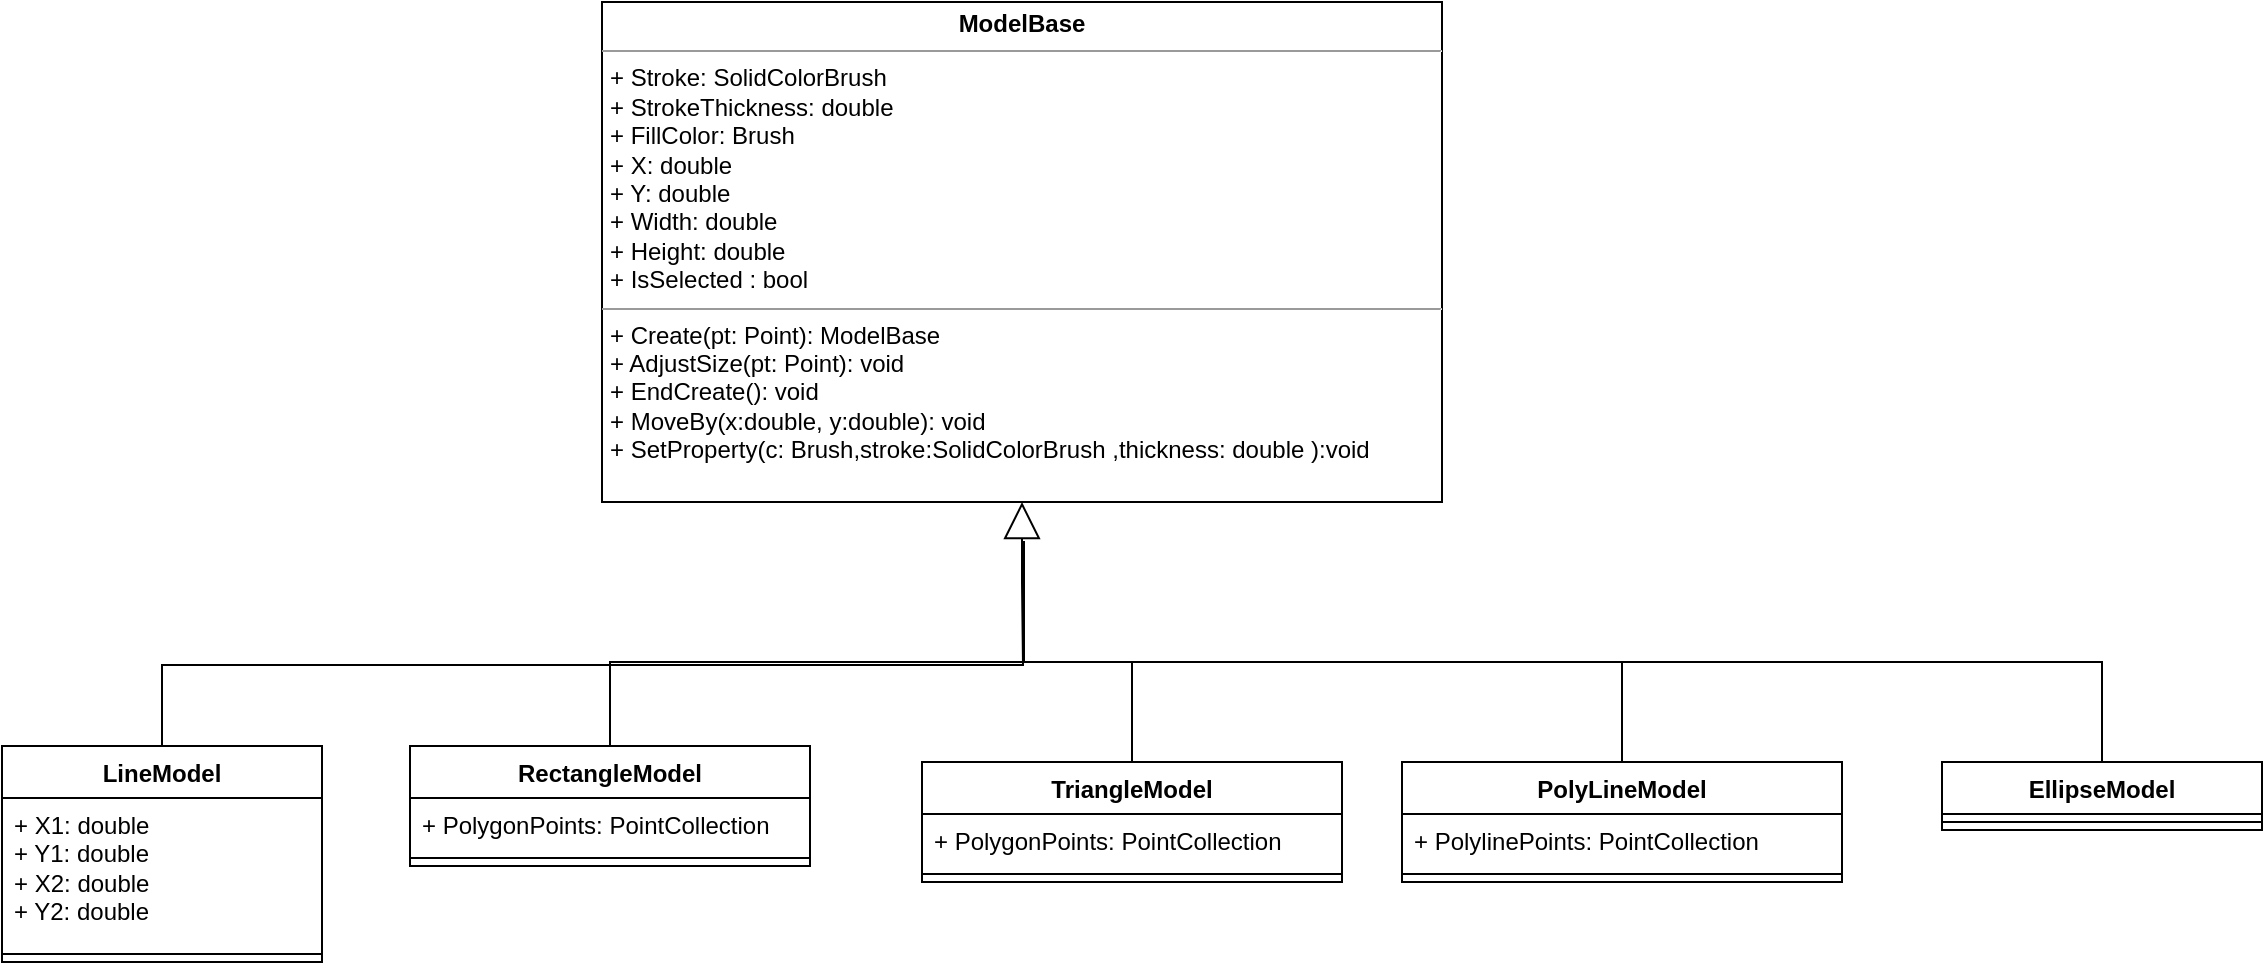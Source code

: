 <mxfile version="22.1.4" type="device">
  <diagram name="第 1 页" id="wkUctZ32ZsDeGjB5AaCu">
    <mxGraphModel dx="1221" dy="630" grid="1" gridSize="10" guides="1" tooltips="1" connect="1" arrows="1" fold="1" page="1" pageScale="1" pageWidth="827" pageHeight="1169" math="0" shadow="0">
      <root>
        <mxCell id="0" />
        <mxCell id="1" parent="0" />
        <mxCell id="iWTAMMd4vrJpugZy2bQV-2" value="&lt;p style=&quot;margin:0px;margin-top:4px;text-align:center;&quot;&gt;&lt;b&gt;ModelBase&lt;/b&gt;&lt;/p&gt;&lt;hr size=&quot;1&quot;&gt;&lt;p style=&quot;margin:0px;margin-left:4px;&quot;&gt;+ Stroke: SolidColorBrush&lt;/p&gt;&lt;p style=&quot;margin:0px;margin-left:4px;&quot;&gt;+ StrokeThickness: double&lt;br&gt;&lt;/p&gt;&lt;p style=&quot;margin:0px;margin-left:4px;&quot;&gt;+ FillColor: Brush&lt;br&gt;&lt;/p&gt;&lt;p style=&quot;margin:0px;margin-left:4px;&quot;&gt;+ X: double&lt;/p&gt;&lt;p style=&quot;margin:0px;margin-left:4px;&quot;&gt;+ Y: double&lt;br&gt;&lt;/p&gt;&lt;p style=&quot;margin:0px;margin-left:4px;&quot;&gt;+ Width: double&lt;br&gt;&lt;/p&gt;&lt;p style=&quot;margin:0px;margin-left:4px;&quot;&gt;+ Height: double&lt;br&gt;&lt;/p&gt;&lt;p style=&quot;margin:0px;margin-left:4px;&quot;&gt;+&amp;nbsp;IsSelected : bool&lt;/p&gt;&lt;hr size=&quot;1&quot;&gt;&lt;p style=&quot;margin:0px;margin-left:4px;&quot;&gt;+ Create(pt: Point): ModelBase&lt;/p&gt;&lt;p style=&quot;margin:0px;margin-left:4px;&quot;&gt;+ AdjustSize(pt: Point): void&lt;br&gt;&lt;/p&gt;&lt;p style=&quot;margin:0px;margin-left:4px;&quot;&gt;+ EndCreate(): void&lt;br&gt;&lt;/p&gt;&lt;p style=&quot;margin:0px;margin-left:4px;&quot;&gt;+ MoveBy(x:double, y:double): void&lt;br&gt;&lt;/p&gt;&lt;p style=&quot;margin:0px;margin-left:4px;&quot;&gt;+&amp;nbsp;SetProperty(c: Brush,stroke:SolidColorBrush ,thickness: double ):void&lt;/p&gt;&lt;p style=&quot;margin:0px;margin-left:4px;&quot;&gt;&lt;br&gt;&lt;/p&gt;" style="verticalAlign=top;align=left;overflow=fill;fontSize=12;fontFamily=Helvetica;html=1;whiteSpace=wrap;" parent="1" vertex="1">
          <mxGeometry x="310" y="40" width="420" height="250" as="geometry" />
        </mxCell>
        <mxCell id="ilArTDsQxz7bHNQJOgEK-29" style="edgeStyle=orthogonalEdgeStyle;rounded=0;orthogonalLoop=1;jettySize=auto;html=1;endArrow=none;endFill=0;exitX=0.5;exitY=0;exitDx=0;exitDy=0;" parent="1" source="ilArTDsQxz7bHNQJOgEK-1" edge="1">
          <mxGeometry relative="1" as="geometry">
            <mxPoint x="520" y="330" as="targetPoint" />
          </mxGeometry>
        </mxCell>
        <mxCell id="ilArTDsQxz7bHNQJOgEK-1" value="LineModel" style="swimlane;fontStyle=1;align=center;verticalAlign=top;childLayout=stackLayout;horizontal=1;startSize=26;horizontalStack=0;resizeParent=1;resizeParentMax=0;resizeLast=0;collapsible=1;marginBottom=0;whiteSpace=wrap;html=1;" parent="1" vertex="1">
          <mxGeometry x="10" y="412" width="160" height="108" as="geometry" />
        </mxCell>
        <mxCell id="ilArTDsQxz7bHNQJOgEK-2" value="+ X1: double&lt;br&gt;+ Y1: double&lt;br&gt;+ X2: double&lt;br&gt;+ Y2: double" style="text;strokeColor=none;fillColor=none;align=left;verticalAlign=top;spacingLeft=4;spacingRight=4;overflow=hidden;rotatable=0;points=[[0,0.5],[1,0.5]];portConstraint=eastwest;whiteSpace=wrap;html=1;" parent="ilArTDsQxz7bHNQJOgEK-1" vertex="1">
          <mxGeometry y="26" width="160" height="74" as="geometry" />
        </mxCell>
        <mxCell id="ilArTDsQxz7bHNQJOgEK-3" value="" style="line;strokeWidth=1;fillColor=none;align=left;verticalAlign=middle;spacingTop=-1;spacingLeft=3;spacingRight=3;rotatable=0;labelPosition=right;points=[];portConstraint=eastwest;strokeColor=inherit;" parent="ilArTDsQxz7bHNQJOgEK-1" vertex="1">
          <mxGeometry y="100" width="160" height="8" as="geometry" />
        </mxCell>
        <mxCell id="ilArTDsQxz7bHNQJOgEK-30" style="edgeStyle=orthogonalEdgeStyle;rounded=0;orthogonalLoop=1;jettySize=auto;html=1;exitX=0.5;exitY=0;exitDx=0;exitDy=0;endArrow=none;endFill=0;" parent="1" source="ilArTDsQxz7bHNQJOgEK-5" edge="1">
          <mxGeometry relative="1" as="geometry">
            <mxPoint x="520" y="310" as="targetPoint" />
            <Array as="points">
              <mxPoint x="314" y="370" />
              <mxPoint x="521" y="370" />
            </Array>
          </mxGeometry>
        </mxCell>
        <mxCell id="ilArTDsQxz7bHNQJOgEK-5" value="RectangleModel" style="swimlane;fontStyle=1;align=center;verticalAlign=top;childLayout=stackLayout;horizontal=1;startSize=26;horizontalStack=0;resizeParent=1;resizeParentMax=0;resizeLast=0;collapsible=1;marginBottom=0;whiteSpace=wrap;html=1;" parent="1" vertex="1">
          <mxGeometry x="214" y="412" width="200" height="60" as="geometry" />
        </mxCell>
        <mxCell id="ilArTDsQxz7bHNQJOgEK-6" value="+ PolygonPoints: PointCollection" style="text;strokeColor=none;fillColor=none;align=left;verticalAlign=top;spacingLeft=4;spacingRight=4;overflow=hidden;rotatable=0;points=[[0,0.5],[1,0.5]];portConstraint=eastwest;whiteSpace=wrap;html=1;" parent="ilArTDsQxz7bHNQJOgEK-5" vertex="1">
          <mxGeometry y="26" width="200" height="26" as="geometry" />
        </mxCell>
        <mxCell id="ilArTDsQxz7bHNQJOgEK-7" value="" style="line;strokeWidth=1;fillColor=none;align=left;verticalAlign=middle;spacingTop=-1;spacingLeft=3;spacingRight=3;rotatable=0;labelPosition=right;points=[];portConstraint=eastwest;strokeColor=inherit;" parent="ilArTDsQxz7bHNQJOgEK-5" vertex="1">
          <mxGeometry y="52" width="200" height="8" as="geometry" />
        </mxCell>
        <mxCell id="ilArTDsQxz7bHNQJOgEK-33" style="edgeStyle=orthogonalEdgeStyle;rounded=0;orthogonalLoop=1;jettySize=auto;html=1;exitX=0.5;exitY=0;exitDx=0;exitDy=0;endArrow=none;endFill=0;" parent="1" source="ilArTDsQxz7bHNQJOgEK-9" edge="1">
          <mxGeometry relative="1" as="geometry">
            <mxPoint x="520" y="310" as="targetPoint" />
            <Array as="points">
              <mxPoint x="1060" y="370" />
              <mxPoint x="521" y="370" />
            </Array>
          </mxGeometry>
        </mxCell>
        <mxCell id="ilArTDsQxz7bHNQJOgEK-9" value="EllipseModel" style="swimlane;fontStyle=1;align=center;verticalAlign=top;childLayout=stackLayout;horizontal=1;startSize=26;horizontalStack=0;resizeParent=1;resizeParentMax=0;resizeLast=0;collapsible=1;marginBottom=0;whiteSpace=wrap;html=1;" parent="1" vertex="1">
          <mxGeometry x="980" y="420" width="160" height="34" as="geometry" />
        </mxCell>
        <mxCell id="ilArTDsQxz7bHNQJOgEK-11" value="" style="line;strokeWidth=1;fillColor=none;align=left;verticalAlign=middle;spacingTop=-1;spacingLeft=3;spacingRight=3;rotatable=0;labelPosition=right;points=[];portConstraint=eastwest;strokeColor=inherit;" parent="ilArTDsQxz7bHNQJOgEK-9" vertex="1">
          <mxGeometry y="26" width="160" height="8" as="geometry" />
        </mxCell>
        <mxCell id="ilArTDsQxz7bHNQJOgEK-31" style="edgeStyle=orthogonalEdgeStyle;rounded=0;orthogonalLoop=1;jettySize=auto;html=1;endArrow=none;endFill=0;" parent="1" source="ilArTDsQxz7bHNQJOgEK-13" edge="1">
          <mxGeometry relative="1" as="geometry">
            <mxPoint x="520" y="310" as="targetPoint" />
            <Array as="points">
              <mxPoint x="575" y="370" />
              <mxPoint x="521" y="370" />
            </Array>
          </mxGeometry>
        </mxCell>
        <mxCell id="ilArTDsQxz7bHNQJOgEK-13" value="TriangleModel" style="swimlane;fontStyle=1;align=center;verticalAlign=top;childLayout=stackLayout;horizontal=1;startSize=26;horizontalStack=0;resizeParent=1;resizeParentMax=0;resizeLast=0;collapsible=1;marginBottom=0;whiteSpace=wrap;html=1;" parent="1" vertex="1">
          <mxGeometry x="470" y="420" width="210" height="60" as="geometry" />
        </mxCell>
        <mxCell id="ilArTDsQxz7bHNQJOgEK-14" value="+ PolygonPoints: PointCollection" style="text;strokeColor=none;fillColor=none;align=left;verticalAlign=top;spacingLeft=4;spacingRight=4;overflow=hidden;rotatable=0;points=[[0,0.5],[1,0.5]];portConstraint=eastwest;whiteSpace=wrap;html=1;" parent="ilArTDsQxz7bHNQJOgEK-13" vertex="1">
          <mxGeometry y="26" width="210" height="26" as="geometry" />
        </mxCell>
        <mxCell id="ilArTDsQxz7bHNQJOgEK-15" value="" style="line;strokeWidth=1;fillColor=none;align=left;verticalAlign=middle;spacingTop=-1;spacingLeft=3;spacingRight=3;rotatable=0;labelPosition=right;points=[];portConstraint=eastwest;strokeColor=inherit;" parent="ilArTDsQxz7bHNQJOgEK-13" vertex="1">
          <mxGeometry y="52" width="210" height="8" as="geometry" />
        </mxCell>
        <mxCell id="ilArTDsQxz7bHNQJOgEK-32" style="edgeStyle=orthogonalEdgeStyle;rounded=0;orthogonalLoop=1;jettySize=auto;html=1;exitX=0.5;exitY=0;exitDx=0;exitDy=0;endArrow=none;endFill=0;" parent="1" source="ilArTDsQxz7bHNQJOgEK-17" edge="1">
          <mxGeometry relative="1" as="geometry">
            <mxPoint x="520" y="310" as="targetPoint" />
            <Array as="points">
              <mxPoint x="820" y="370" />
              <mxPoint x="521" y="370" />
            </Array>
          </mxGeometry>
        </mxCell>
        <mxCell id="ilArTDsQxz7bHNQJOgEK-17" value="PolyLineModel" style="swimlane;fontStyle=1;align=center;verticalAlign=top;childLayout=stackLayout;horizontal=1;startSize=26;horizontalStack=0;resizeParent=1;resizeParentMax=0;resizeLast=0;collapsible=1;marginBottom=0;whiteSpace=wrap;html=1;" parent="1" vertex="1">
          <mxGeometry x="710" y="420" width="220" height="60" as="geometry" />
        </mxCell>
        <mxCell id="ilArTDsQxz7bHNQJOgEK-18" value="+ PolylinePoints: PointCollection" style="text;strokeColor=none;fillColor=none;align=left;verticalAlign=top;spacingLeft=4;spacingRight=4;overflow=hidden;rotatable=0;points=[[0,0.5],[1,0.5]];portConstraint=eastwest;whiteSpace=wrap;html=1;" parent="ilArTDsQxz7bHNQJOgEK-17" vertex="1">
          <mxGeometry y="26" width="220" height="26" as="geometry" />
        </mxCell>
        <mxCell id="ilArTDsQxz7bHNQJOgEK-19" value="" style="line;strokeWidth=1;fillColor=none;align=left;verticalAlign=middle;spacingTop=-1;spacingLeft=3;spacingRight=3;rotatable=0;labelPosition=right;points=[];portConstraint=eastwest;strokeColor=inherit;" parent="ilArTDsQxz7bHNQJOgEK-17" vertex="1">
          <mxGeometry y="52" width="220" height="8" as="geometry" />
        </mxCell>
        <mxCell id="ilArTDsQxz7bHNQJOgEK-26" value="" style="endArrow=block;endSize=16;endFill=0;html=1;rounded=0;entryX=0.5;entryY=1;entryDx=0;entryDy=0;" parent="1" target="iWTAMMd4vrJpugZy2bQV-2" edge="1">
          <mxGeometry width="160" relative="1" as="geometry">
            <mxPoint x="520" y="330" as="sourcePoint" />
            <mxPoint x="530" y="300" as="targetPoint" />
          </mxGeometry>
        </mxCell>
      </root>
    </mxGraphModel>
  </diagram>
</mxfile>
